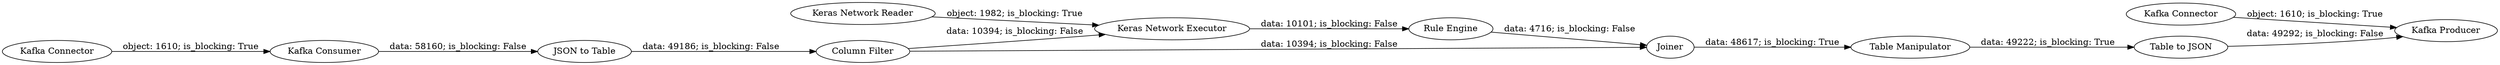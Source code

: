 digraph {
	"-5660105887386380411_40" [label="JSON to Table"]
	"-5660105887386380411_63" [label="Rule Engine"]
	"-5660105887386380411_71" [label="Keras Network Executor"]
	"-5660105887386380411_58" [label="Column Filter"]
	"-5660105887386380411_65" [label="Kafka Producer"]
	"-5660105887386380411_69" [label="Table Manipulator"]
	"-5660105887386380411_23" [label="Kafka Connector"]
	"-5660105887386380411_66" [label="Kafka Connector"]
	"-5660105887386380411_67" [label=Joiner]
	"-5660105887386380411_70" [label="Keras Network Reader"]
	"-5660105887386380411_24" [label="Kafka Consumer"]
	"-5660105887386380411_68" [label="Table to JSON"]
	"-5660105887386380411_24" -> "-5660105887386380411_40" [label="data: 58160; is_blocking: False"]
	"-5660105887386380411_23" -> "-5660105887386380411_24" [label="object: 1610; is_blocking: True"]
	"-5660105887386380411_66" -> "-5660105887386380411_65" [label="object: 1610; is_blocking: True"]
	"-5660105887386380411_40" -> "-5660105887386380411_58" [label="data: 49186; is_blocking: False"]
	"-5660105887386380411_68" -> "-5660105887386380411_65" [label="data: 49292; is_blocking: False"]
	"-5660105887386380411_69" -> "-5660105887386380411_68" [label="data: 49222; is_blocking: True"]
	"-5660105887386380411_58" -> "-5660105887386380411_67" [label="data: 10394; is_blocking: False"]
	"-5660105887386380411_58" -> "-5660105887386380411_71" [label="data: 10394; is_blocking: False"]
	"-5660105887386380411_67" -> "-5660105887386380411_69" [label="data: 48617; is_blocking: True"]
	"-5660105887386380411_71" -> "-5660105887386380411_63" [label="data: 10101; is_blocking: False"]
	"-5660105887386380411_70" -> "-5660105887386380411_71" [label="object: 1982; is_blocking: True"]
	"-5660105887386380411_63" -> "-5660105887386380411_67" [label="data: 4716; is_blocking: False"]
	rankdir=LR
}

